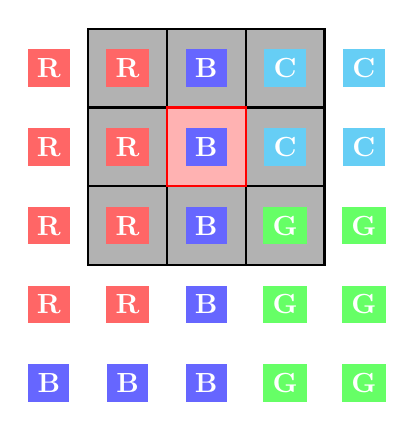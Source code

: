 \begin{tikzpicture}
    \fill[black!30] (1, 5) rectangle ++(1,1);
    \fill[black!30] (3, 5) rectangle ++(1,1);
    \fill[black!30] (2, 4) rectangle ++(1,1);
    \fill[black!30] (2, 6) rectangle ++(1,1);
    \fill[black!30] (3, 6) rectangle ++(1,1);
    \fill[black!30] (3, 4) rectangle ++(1,1);
    \fill[black!30] (1, 6) rectangle ++(1,1);
    \fill[black!30] (1, 4) rectangle ++(1,1);

    \fill[red!30] (2, 5) rectangle ++(1,1);

    \draw[thick, black] (1, 5) rectangle ++(1,1);
    \draw[thick, black] (3, 5) rectangle ++(1,1);
    \draw[thick, black] (2, 4) rectangle ++(1,1);
    \draw[thick, black] (2, 6) rectangle ++(1,1);
    \draw[thick, black] (3, 6) rectangle ++(1,1);
    \draw[thick, black] (3, 4) rectangle ++(1,1);
    \draw[thick, black] (1, 6) rectangle ++(1,1);
    \draw[thick, black] (1, 4) rectangle ++(1,1);

    \draw[thick, red] (2, 5) rectangle ++(1,1);
    
    % Draw the grid and add colored letters
    \node[fill=red!60, text=white, font=\bfseries] at (0.5, 6.5) {R}; 
    \node[fill=red!60, text=white, font=\bfseries] at (1.5, 6.5) {R}; 
    \node[fill=blue!60, text=white, font=\bfseries] at (2.5, 6.5) {B}; 
    \node[fill=cyan!60, text=white, font=\bfseries] at (3.5, 6.5) {C}; 
    \node[fill=cyan!60, text=white, font=\bfseries] at (4.5, 6.5) {C};
    
    \node[fill=red!60, text=white, font=\bfseries] at (0.5, 5.5) {R}; 
    \node[fill=red!60, text=white, font=\bfseries] at (1.5, 5.5) {R}; 
    \node[fill=blue!60, text=white, font=\bfseries] at (2.5, 5.5) {B}; 
    \node[fill=cyan!60, text=white, font=\bfseries] at (3.5, 5.5) {C}; 
    \node[fill=cyan!60, text=white, font=\bfseries] at (4.5, 5.5) {C};
    
    \node[fill=red!60, text=white, font=\bfseries] at (0.5, 4.5) {R}; 
    \node[fill=red!60, text=white, font=\bfseries] at (1.5, 4.5) {R}; 
    \node[fill=blue!60, text=white, font=\bfseries] at (2.5, 4.5) {B};  % Nodo centrale
    \node[fill=green!60, text=white, font=\bfseries] at (3.5, 4.5) {G}; 
    \node[fill=green!60, text=white, font=\bfseries] at (4.5, 4.5) {G};
    
    \node[fill=red!60, text=white, font=\bfseries] at (0.5, 3.5) {R}; 
    \node[fill=red!60, text=white, font=\bfseries] at (1.5, 3.5) {R}; 
    \node[fill=blue!60, text=white, font=\bfseries] at (2.5, 3.5) {B}; % Vicino dello stesso colore
    \node[fill=green!60, text=white, font=\bfseries] at (3.5, 3.5) {G}; 
    \node[fill=green!60, text=white, font=\bfseries] at (4.5, 3.5) {G};
    
    \node[fill=blue!60, text=white, font=\bfseries] at (0.5, 2.5) {B}; 
    \node[fill=blue!60, text=white, font=\bfseries] at (1.5, 2.5) {B}; % Vicino dello stesso colore
    \node[fill=blue!60, text=white, font=\bfseries] at (2.5, 2.5) {B}; % Vicino dello stesso colore
    \node[fill=green!60, text=white, font=\bfseries] at (3.5, 2.5) {G}; 
    \node[fill=green!60, text=white, font=\bfseries] at (4.5, 2.5) {G};
\end{tikzpicture}